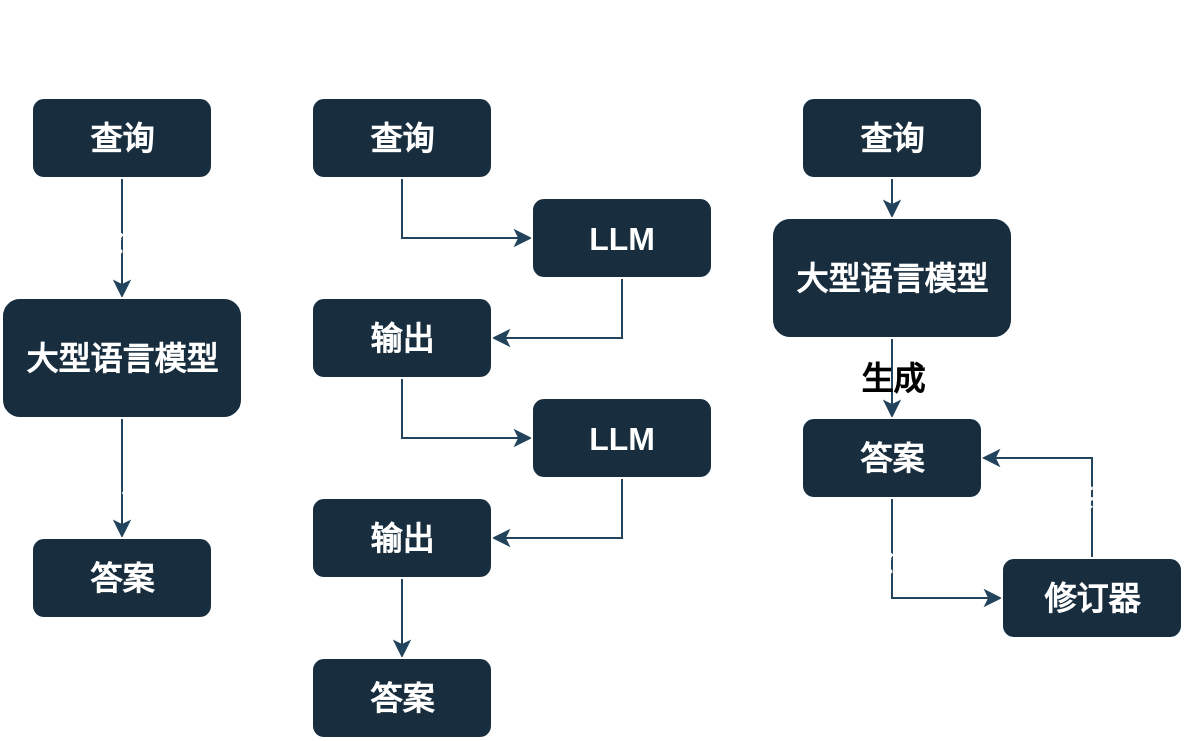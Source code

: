 <mxfile version="27.0.2">
  <diagram name="第 1 页" id="B0keDvUHvSe1jq40opK7">
    <mxGraphModel dx="1205" dy="773" grid="0" gridSize="10" guides="1" tooltips="1" connect="1" arrows="1" fold="1" page="0" pageScale="1" pageWidth="1390" pageHeight="980" background="light-dark(#FFFFFF,#FFFFFF)" math="0" shadow="0">
      <root>
        <mxCell id="0" />
        <mxCell id="1" parent="0" />
        <mxCell id="jMfArj-X275loONJLrQ1-4" style="edgeStyle=orthogonalEdgeStyle;rounded=0;orthogonalLoop=1;jettySize=auto;html=1;exitX=0.5;exitY=1;exitDx=0;exitDy=0;entryX=0.5;entryY=0;entryDx=0;entryDy=0;labelBackgroundColor=none;strokeColor=#23445D;fontColor=default;fontStyle=1;fontSize=16;labelBorderColor=none;textShadow=0;" edge="1" parent="1" source="jMfArj-X275loONJLrQ1-2" target="jMfArj-X275loONJLrQ1-3">
          <mxGeometry relative="1" as="geometry" />
        </mxCell>
        <mxCell id="jMfArj-X275loONJLrQ1-5" value="检索" style="edgeLabel;html=1;align=center;verticalAlign=middle;resizable=0;points=[];labelBackgroundColor=none;fontColor=#FFFFFF;fontStyle=1;fontSize=16;labelBorderColor=none;textShadow=0;" vertex="1" connectable="0" parent="jMfArj-X275loONJLrQ1-4">
          <mxGeometry x="-0.122" y="1" relative="1" as="geometry">
            <mxPoint x="-1" y="4" as="offset" />
          </mxGeometry>
        </mxCell>
        <mxCell id="jMfArj-X275loONJLrQ1-2" value="查询" style="rounded=1;whiteSpace=wrap;html=1;labelBackgroundColor=none;fillColor=#182E3E;strokeColor=#FFFFFF;fontColor=#FFFFFF;fontStyle=1;fontSize=16;labelBorderColor=none;textShadow=0;" vertex="1" parent="1">
          <mxGeometry x="240" y="140" width="90" height="40" as="geometry" />
        </mxCell>
        <mxCell id="jMfArj-X275loONJLrQ1-8" style="edgeStyle=orthogonalEdgeStyle;rounded=0;orthogonalLoop=1;jettySize=auto;html=1;exitX=0.5;exitY=1;exitDx=0;exitDy=0;entryX=0.5;entryY=0;entryDx=0;entryDy=0;labelBackgroundColor=none;strokeColor=#23445D;fontColor=default;fontStyle=1;fontSize=16;labelBorderColor=none;textShadow=0;" edge="1" parent="1" source="jMfArj-X275loONJLrQ1-3" target="jMfArj-X275loONJLrQ1-7">
          <mxGeometry relative="1" as="geometry" />
        </mxCell>
        <mxCell id="jMfArj-X275loONJLrQ1-9" value="生成" style="edgeLabel;html=1;align=center;verticalAlign=middle;resizable=0;points=[];labelBackgroundColor=none;fontColor=#FFFFFF;fontStyle=1;fontSize=16;labelBorderColor=none;textShadow=0;" vertex="1" connectable="0" parent="jMfArj-X275loONJLrQ1-8">
          <mxGeometry x="0.011" y="-1" relative="1" as="geometry">
            <mxPoint as="offset" />
          </mxGeometry>
        </mxCell>
        <mxCell id="jMfArj-X275loONJLrQ1-3" value="大型语言模型" style="rounded=1;whiteSpace=wrap;html=1;labelBackgroundColor=none;fillColor=#182E3E;strokeColor=#FFFFFF;fontColor=#FFFFFF;fontStyle=1;fontSize=16;labelBorderColor=none;textShadow=0;" vertex="1" parent="1">
          <mxGeometry x="225" y="240" width="120" height="60" as="geometry" />
        </mxCell>
        <mxCell id="jMfArj-X275loONJLrQ1-7" value="答案" style="rounded=1;whiteSpace=wrap;html=1;labelBackgroundColor=none;fillColor=#182E3E;strokeColor=#FFFFFF;fontColor=#FFFFFF;fontStyle=1;fontSize=16;labelBorderColor=none;textShadow=0;" vertex="1" parent="1">
          <mxGeometry x="240" y="360" width="90" height="40" as="geometry" />
        </mxCell>
        <mxCell id="jMfArj-X275loONJLrQ1-10" value="一次性检索" style="text;html=1;align=center;verticalAlign=middle;resizable=0;points=[];autosize=1;strokeColor=none;fillColor=none;labelBackgroundColor=none;fontColor=#FFFFFF;fontStyle=1;fontSize=16;labelBorderColor=none;textShadow=0;" vertex="1" parent="1">
          <mxGeometry x="238" y="91" width="98" height="31" as="geometry" />
        </mxCell>
        <mxCell id="jMfArj-X275loONJLrQ1-14" style="edgeStyle=orthogonalEdgeStyle;rounded=0;orthogonalLoop=1;jettySize=auto;html=1;exitX=0.5;exitY=1;exitDx=0;exitDy=0;entryX=0;entryY=0.5;entryDx=0;entryDy=0;labelBackgroundColor=none;strokeColor=#23445D;fontColor=default;fontStyle=1;fontSize=16;labelBorderColor=none;textShadow=0;" edge="1" parent="1" source="jMfArj-X275loONJLrQ1-11" target="jMfArj-X275loONJLrQ1-13">
          <mxGeometry relative="1" as="geometry" />
        </mxCell>
        <mxCell id="jMfArj-X275loONJLrQ1-11" value="查询" style="rounded=1;whiteSpace=wrap;html=1;labelBackgroundColor=none;fillColor=#182E3E;strokeColor=#FFFFFF;fontColor=#FFFFFF;fontStyle=1;fontSize=16;labelBorderColor=none;textShadow=0;" vertex="1" parent="1">
          <mxGeometry x="380" y="140" width="90" height="40" as="geometry" />
        </mxCell>
        <mxCell id="jMfArj-X275loONJLrQ1-18" style="edgeStyle=orthogonalEdgeStyle;rounded=0;orthogonalLoop=1;jettySize=auto;html=1;exitX=0.5;exitY=1;exitDx=0;exitDy=0;entryX=1;entryY=0.5;entryDx=0;entryDy=0;labelBackgroundColor=none;strokeColor=#23445D;fontColor=default;fontStyle=1;fontSize=16;labelBorderColor=none;textShadow=0;" edge="1" parent="1" source="jMfArj-X275loONJLrQ1-13" target="jMfArj-X275loONJLrQ1-17">
          <mxGeometry relative="1" as="geometry" />
        </mxCell>
        <mxCell id="jMfArj-X275loONJLrQ1-13" value="LLM" style="rounded=1;whiteSpace=wrap;html=1;labelBackgroundColor=none;fillColor=#182E3E;strokeColor=#FFFFFF;fontColor=#FFFFFF;fontStyle=1;fontSize=16;labelBorderColor=none;textShadow=0;" vertex="1" parent="1">
          <mxGeometry x="490" y="190" width="90" height="40" as="geometry" />
        </mxCell>
        <mxCell id="jMfArj-X275loONJLrQ1-15" value="迭代" style="text;html=1;align=center;verticalAlign=middle;resizable=0;points=[];autosize=1;strokeColor=none;fillColor=none;labelBackgroundColor=none;fontColor=#FFFFFF;fontStyle=1;fontSize=16;labelBorderColor=none;textShadow=0;" vertex="1" parent="1">
          <mxGeometry x="430" y="181" width="50" height="31" as="geometry" />
        </mxCell>
        <mxCell id="jMfArj-X275loONJLrQ1-20" style="edgeStyle=orthogonalEdgeStyle;rounded=0;orthogonalLoop=1;jettySize=auto;html=1;exitX=0.5;exitY=1;exitDx=0;exitDy=0;entryX=0;entryY=0.5;entryDx=0;entryDy=0;labelBackgroundColor=none;strokeColor=#23445D;fontColor=default;fontStyle=1;fontSize=16;labelBorderColor=none;textShadow=0;" edge="1" parent="1" source="jMfArj-X275loONJLrQ1-17" target="jMfArj-X275loONJLrQ1-19">
          <mxGeometry relative="1" as="geometry" />
        </mxCell>
        <mxCell id="jMfArj-X275loONJLrQ1-17" value="输出" style="rounded=1;whiteSpace=wrap;html=1;labelBackgroundColor=none;fillColor=#182E3E;strokeColor=#FFFFFF;fontColor=#FFFFFF;fontStyle=1;fontSize=16;labelBorderColor=none;textShadow=0;" vertex="1" parent="1">
          <mxGeometry x="380" y="240" width="90" height="40" as="geometry" />
        </mxCell>
        <mxCell id="jMfArj-X275loONJLrQ1-23" style="edgeStyle=orthogonalEdgeStyle;rounded=0;orthogonalLoop=1;jettySize=auto;html=1;exitX=0.5;exitY=1;exitDx=0;exitDy=0;entryX=1;entryY=0.5;entryDx=0;entryDy=0;labelBackgroundColor=none;strokeColor=#23445D;fontColor=default;fontStyle=1;fontSize=16;labelBorderColor=none;textShadow=0;" edge="1" parent="1" source="jMfArj-X275loONJLrQ1-19" target="jMfArj-X275loONJLrQ1-22">
          <mxGeometry relative="1" as="geometry" />
        </mxCell>
        <mxCell id="jMfArj-X275loONJLrQ1-19" value="LLM" style="rounded=1;whiteSpace=wrap;html=1;labelBackgroundColor=none;fillColor=#182E3E;strokeColor=#FFFFFF;fontColor=#FFFFFF;fontStyle=1;fontSize=16;labelBorderColor=none;textShadow=0;" vertex="1" parent="1">
          <mxGeometry x="490" y="290" width="90" height="40" as="geometry" />
        </mxCell>
        <mxCell id="jMfArj-X275loONJLrQ1-21" value="迭代" style="text;html=1;align=center;verticalAlign=middle;resizable=0;points=[];autosize=1;strokeColor=none;fillColor=none;labelBackgroundColor=none;fontColor=#FFFFFF;fontStyle=1;fontSize=16;labelBorderColor=none;textShadow=0;" vertex="1" parent="1">
          <mxGeometry x="430" y="281" width="50" height="31" as="geometry" />
        </mxCell>
        <mxCell id="jMfArj-X275loONJLrQ1-25" style="edgeStyle=orthogonalEdgeStyle;rounded=0;orthogonalLoop=1;jettySize=auto;html=1;exitX=0.5;exitY=1;exitDx=0;exitDy=0;entryX=0.5;entryY=0;entryDx=0;entryDy=0;labelBackgroundColor=none;strokeColor=#23445D;fontColor=default;fontStyle=1;fontSize=16;labelBorderColor=none;textShadow=0;" edge="1" parent="1" source="jMfArj-X275loONJLrQ1-22" target="jMfArj-X275loONJLrQ1-24">
          <mxGeometry relative="1" as="geometry" />
        </mxCell>
        <mxCell id="jMfArj-X275loONJLrQ1-27" value="……" style="edgeLabel;html=1;align=center;verticalAlign=middle;resizable=0;points=[];labelBackgroundColor=none;fontColor=#FFFFFF;fontStyle=1;fontSize=16;labelBorderColor=none;textShadow=0;" vertex="1" connectable="0" parent="jMfArj-X275loONJLrQ1-25">
          <mxGeometry x="-0.233" y="-1" relative="1" as="geometry">
            <mxPoint as="offset" />
          </mxGeometry>
        </mxCell>
        <mxCell id="jMfArj-X275loONJLrQ1-22" value="输出" style="rounded=1;whiteSpace=wrap;html=1;labelBackgroundColor=none;fillColor=#182E3E;strokeColor=#FFFFFF;fontColor=#FFFFFF;fontStyle=1;fontSize=16;labelBorderColor=none;textShadow=0;" vertex="1" parent="1">
          <mxGeometry x="380" y="340" width="90" height="40" as="geometry" />
        </mxCell>
        <mxCell id="jMfArj-X275loONJLrQ1-24" value="答案" style="rounded=1;whiteSpace=wrap;html=1;labelBackgroundColor=none;fillColor=#182E3E;strokeColor=#FFFFFF;fontColor=#FFFFFF;fontStyle=1;fontSize=16;labelBorderColor=none;textShadow=0;" vertex="1" parent="1">
          <mxGeometry x="380" y="420" width="90" height="40" as="geometry" />
        </mxCell>
        <mxCell id="jMfArj-X275loONJLrQ1-28" value="迭代检索" style="text;html=1;align=center;verticalAlign=middle;resizable=0;points=[];autosize=1;strokeColor=none;fillColor=none;labelBackgroundColor=none;fontColor=#FFFFFF;fontStyle=1;fontSize=16;labelBorderColor=none;textShadow=0;" vertex="1" parent="1">
          <mxGeometry x="424" y="91" width="82" height="31" as="geometry" />
        </mxCell>
        <mxCell id="jMfArj-X275loONJLrQ1-31" style="edgeStyle=orthogonalEdgeStyle;rounded=0;orthogonalLoop=1;jettySize=auto;html=1;exitX=0.5;exitY=1;exitDx=0;exitDy=0;entryX=0.5;entryY=0;entryDx=0;entryDy=0;labelBackgroundColor=none;strokeColor=#23445D;fontColor=default;fontStyle=1;fontSize=16;labelBorderColor=none;textShadow=0;" edge="1" parent="1" source="jMfArj-X275loONJLrQ1-29" target="jMfArj-X275loONJLrQ1-30">
          <mxGeometry relative="1" as="geometry" />
        </mxCell>
        <mxCell id="jMfArj-X275loONJLrQ1-29" value="查询" style="rounded=1;whiteSpace=wrap;html=1;labelBackgroundColor=none;fillColor=#182E3E;strokeColor=#FFFFFF;fontColor=#FFFFFF;fontStyle=1;fontSize=16;labelBorderColor=none;textShadow=0;" vertex="1" parent="1">
          <mxGeometry x="625" y="140" width="90" height="40" as="geometry" />
        </mxCell>
        <mxCell id="jMfArj-X275loONJLrQ1-33" value="生成" style="edgeStyle=orthogonalEdgeStyle;rounded=0;orthogonalLoop=1;jettySize=auto;html=1;exitX=0.5;exitY=1;exitDx=0;exitDy=0;entryX=0.5;entryY=0;entryDx=0;entryDy=0;labelBackgroundColor=none;strokeColor=#23445D;fontColor=default;fontStyle=1;fontSize=16;labelBorderColor=none;textShadow=0;" edge="1" parent="1" source="jMfArj-X275loONJLrQ1-30" target="jMfArj-X275loONJLrQ1-32">
          <mxGeometry relative="1" as="geometry" />
        </mxCell>
        <mxCell id="jMfArj-X275loONJLrQ1-30" value="大型语言模型" style="rounded=1;whiteSpace=wrap;html=1;labelBackgroundColor=none;fillColor=#182E3E;strokeColor=#FFFFFF;fontColor=#FFFFFF;fontStyle=1;fontSize=16;labelBorderColor=none;textShadow=0;" vertex="1" parent="1">
          <mxGeometry x="610" y="200" width="120" height="60" as="geometry" />
        </mxCell>
        <mxCell id="jMfArj-X275loONJLrQ1-37" style="edgeStyle=orthogonalEdgeStyle;rounded=0;orthogonalLoop=1;jettySize=auto;html=1;exitX=0.5;exitY=1;exitDx=0;exitDy=0;entryX=0;entryY=0.5;entryDx=0;entryDy=0;labelBackgroundColor=none;strokeColor=#23445D;fontColor=default;fontStyle=1;fontSize=16;labelBorderColor=none;textShadow=0;" edge="1" parent="1" source="jMfArj-X275loONJLrQ1-32" target="jMfArj-X275loONJLrQ1-36">
          <mxGeometry relative="1" as="geometry" />
        </mxCell>
        <mxCell id="jMfArj-X275loONJLrQ1-39" value="检索" style="edgeLabel;html=1;align=center;verticalAlign=middle;resizable=0;points=[];labelBackgroundColor=none;fontColor=#FFFFFF;fontStyle=1;fontSize=16;labelBorderColor=none;textShadow=0;" vertex="1" connectable="0" parent="jMfArj-X275loONJLrQ1-37">
          <mxGeometry x="-0.422" y="-1" relative="1" as="geometry">
            <mxPoint x="1" as="offset" />
          </mxGeometry>
        </mxCell>
        <mxCell id="jMfArj-X275loONJLrQ1-32" value="答案" style="rounded=1;whiteSpace=wrap;html=1;labelBackgroundColor=none;fillColor=#182E3E;strokeColor=#FFFFFF;fontColor=#FFFFFF;fontStyle=1;fontSize=16;labelBorderColor=none;textShadow=0;" vertex="1" parent="1">
          <mxGeometry x="625" y="300" width="90" height="40" as="geometry" />
        </mxCell>
        <mxCell id="jMfArj-X275loONJLrQ1-38" style="edgeStyle=orthogonalEdgeStyle;rounded=0;orthogonalLoop=1;jettySize=auto;html=1;exitX=0.5;exitY=0;exitDx=0;exitDy=0;entryX=1;entryY=0.5;entryDx=0;entryDy=0;labelBackgroundColor=none;strokeColor=#23445D;fontColor=default;fontStyle=1;fontSize=16;labelBorderColor=none;textShadow=0;" edge="1" parent="1" source="jMfArj-X275loONJLrQ1-36" target="jMfArj-X275loONJLrQ1-32">
          <mxGeometry relative="1" as="geometry" />
        </mxCell>
        <mxCell id="jMfArj-X275loONJLrQ1-40" value="修改" style="edgeLabel;html=1;align=center;verticalAlign=middle;resizable=0;points=[];labelBackgroundColor=none;fontColor=#FFFFFF;fontStyle=1;fontSize=16;labelBorderColor=none;textShadow=0;" vertex="1" connectable="0" parent="jMfArj-X275loONJLrQ1-38">
          <mxGeometry x="-0.282" y="-3" relative="1" as="geometry">
            <mxPoint x="-3" y="8" as="offset" />
          </mxGeometry>
        </mxCell>
        <mxCell id="jMfArj-X275loONJLrQ1-36" value="修订器" style="rounded=1;whiteSpace=wrap;html=1;labelBackgroundColor=none;fillColor=#182E3E;strokeColor=#FFFFFF;fontColor=#FFFFFF;fontStyle=1;fontSize=16;labelBorderColor=none;textShadow=0;" vertex="1" parent="1">
          <mxGeometry x="725" y="370" width="90" height="40" as="geometry" />
        </mxCell>
        <mxCell id="jMfArj-X275loONJLrQ1-41" value="后期检索" style="text;html=1;align=center;verticalAlign=middle;resizable=0;points=[];autosize=1;strokeColor=none;fillColor=none;labelBackgroundColor=none;fontColor=#FFFFFF;fontStyle=1;fontSize=16;labelBorderColor=none;textShadow=0;" vertex="1" parent="1">
          <mxGeometry x="636" y="91" width="82" height="31" as="geometry" />
        </mxCell>
      </root>
    </mxGraphModel>
  </diagram>
</mxfile>
